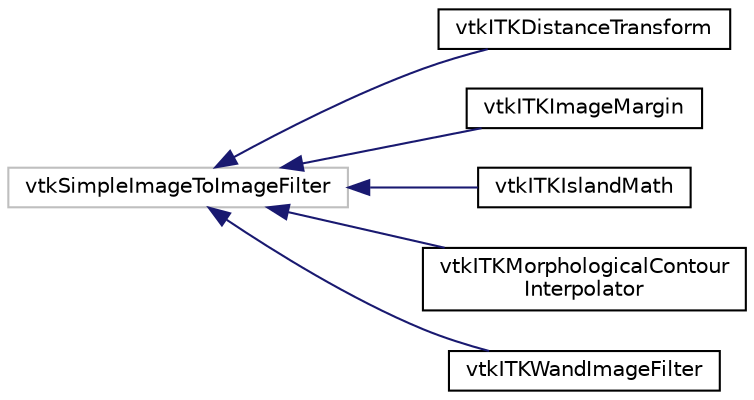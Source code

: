 digraph "Graphical Class Hierarchy"
{
  bgcolor="transparent";
  edge [fontname="Helvetica",fontsize="10",labelfontname="Helvetica",labelfontsize="10"];
  node [fontname="Helvetica",fontsize="10",shape=record];
  rankdir="LR";
  Node20 [label="vtkSimpleImageToImageFilter",height=0.2,width=0.4,color="grey75"];
  Node20 -> Node0 [dir="back",color="midnightblue",fontsize="10",style="solid",fontname="Helvetica"];
  Node0 [label="vtkITKDistanceTransform",height=0.2,width=0.4,color="black",URL="$classvtkITKDistanceTransform.html",tooltip="Wrapper class around itk::SignedMaurerDistanceMapImageFilter. "];
  Node20 -> Node22 [dir="back",color="midnightblue",fontsize="10",style="solid",fontname="Helvetica"];
  Node22 [label="vtkITKImageMargin",height=0.2,width=0.4,color="black",URL="$classvtkITKImageMargin.html",tooltip="ITK-based utilities for manipulating connected regions in label maps. Limitation: The filter does not..."];
  Node20 -> Node23 [dir="back",color="midnightblue",fontsize="10",style="solid",fontname="Helvetica"];
  Node23 [label="vtkITKIslandMath",height=0.2,width=0.4,color="black",URL="$classvtkITKIslandMath.html",tooltip="ITK-based utilities for manipulating connected regions in label maps. Limitation: The filter does not..."];
  Node20 -> Node24 [dir="back",color="midnightblue",fontsize="10",style="solid",fontname="Helvetica"];
  Node24 [label="vtkITKMorphologicalContour\lInterpolator",height=0.2,width=0.4,color="black",URL="$classvtkITKMorphologicalContourInterpolator.html",tooltip="Wrapper class around itk::MorphologicalContourInterpolator. "];
  Node20 -> Node25 [dir="back",color="midnightblue",fontsize="10",style="solid",fontname="Helvetica"];
  Node25 [label="vtkITKWandImageFilter",height=0.2,width=0.4,color="black",URL="$classvtkITKWandImageFilter.html",tooltip="Wand tool implemented using connected threshold. "];
}

